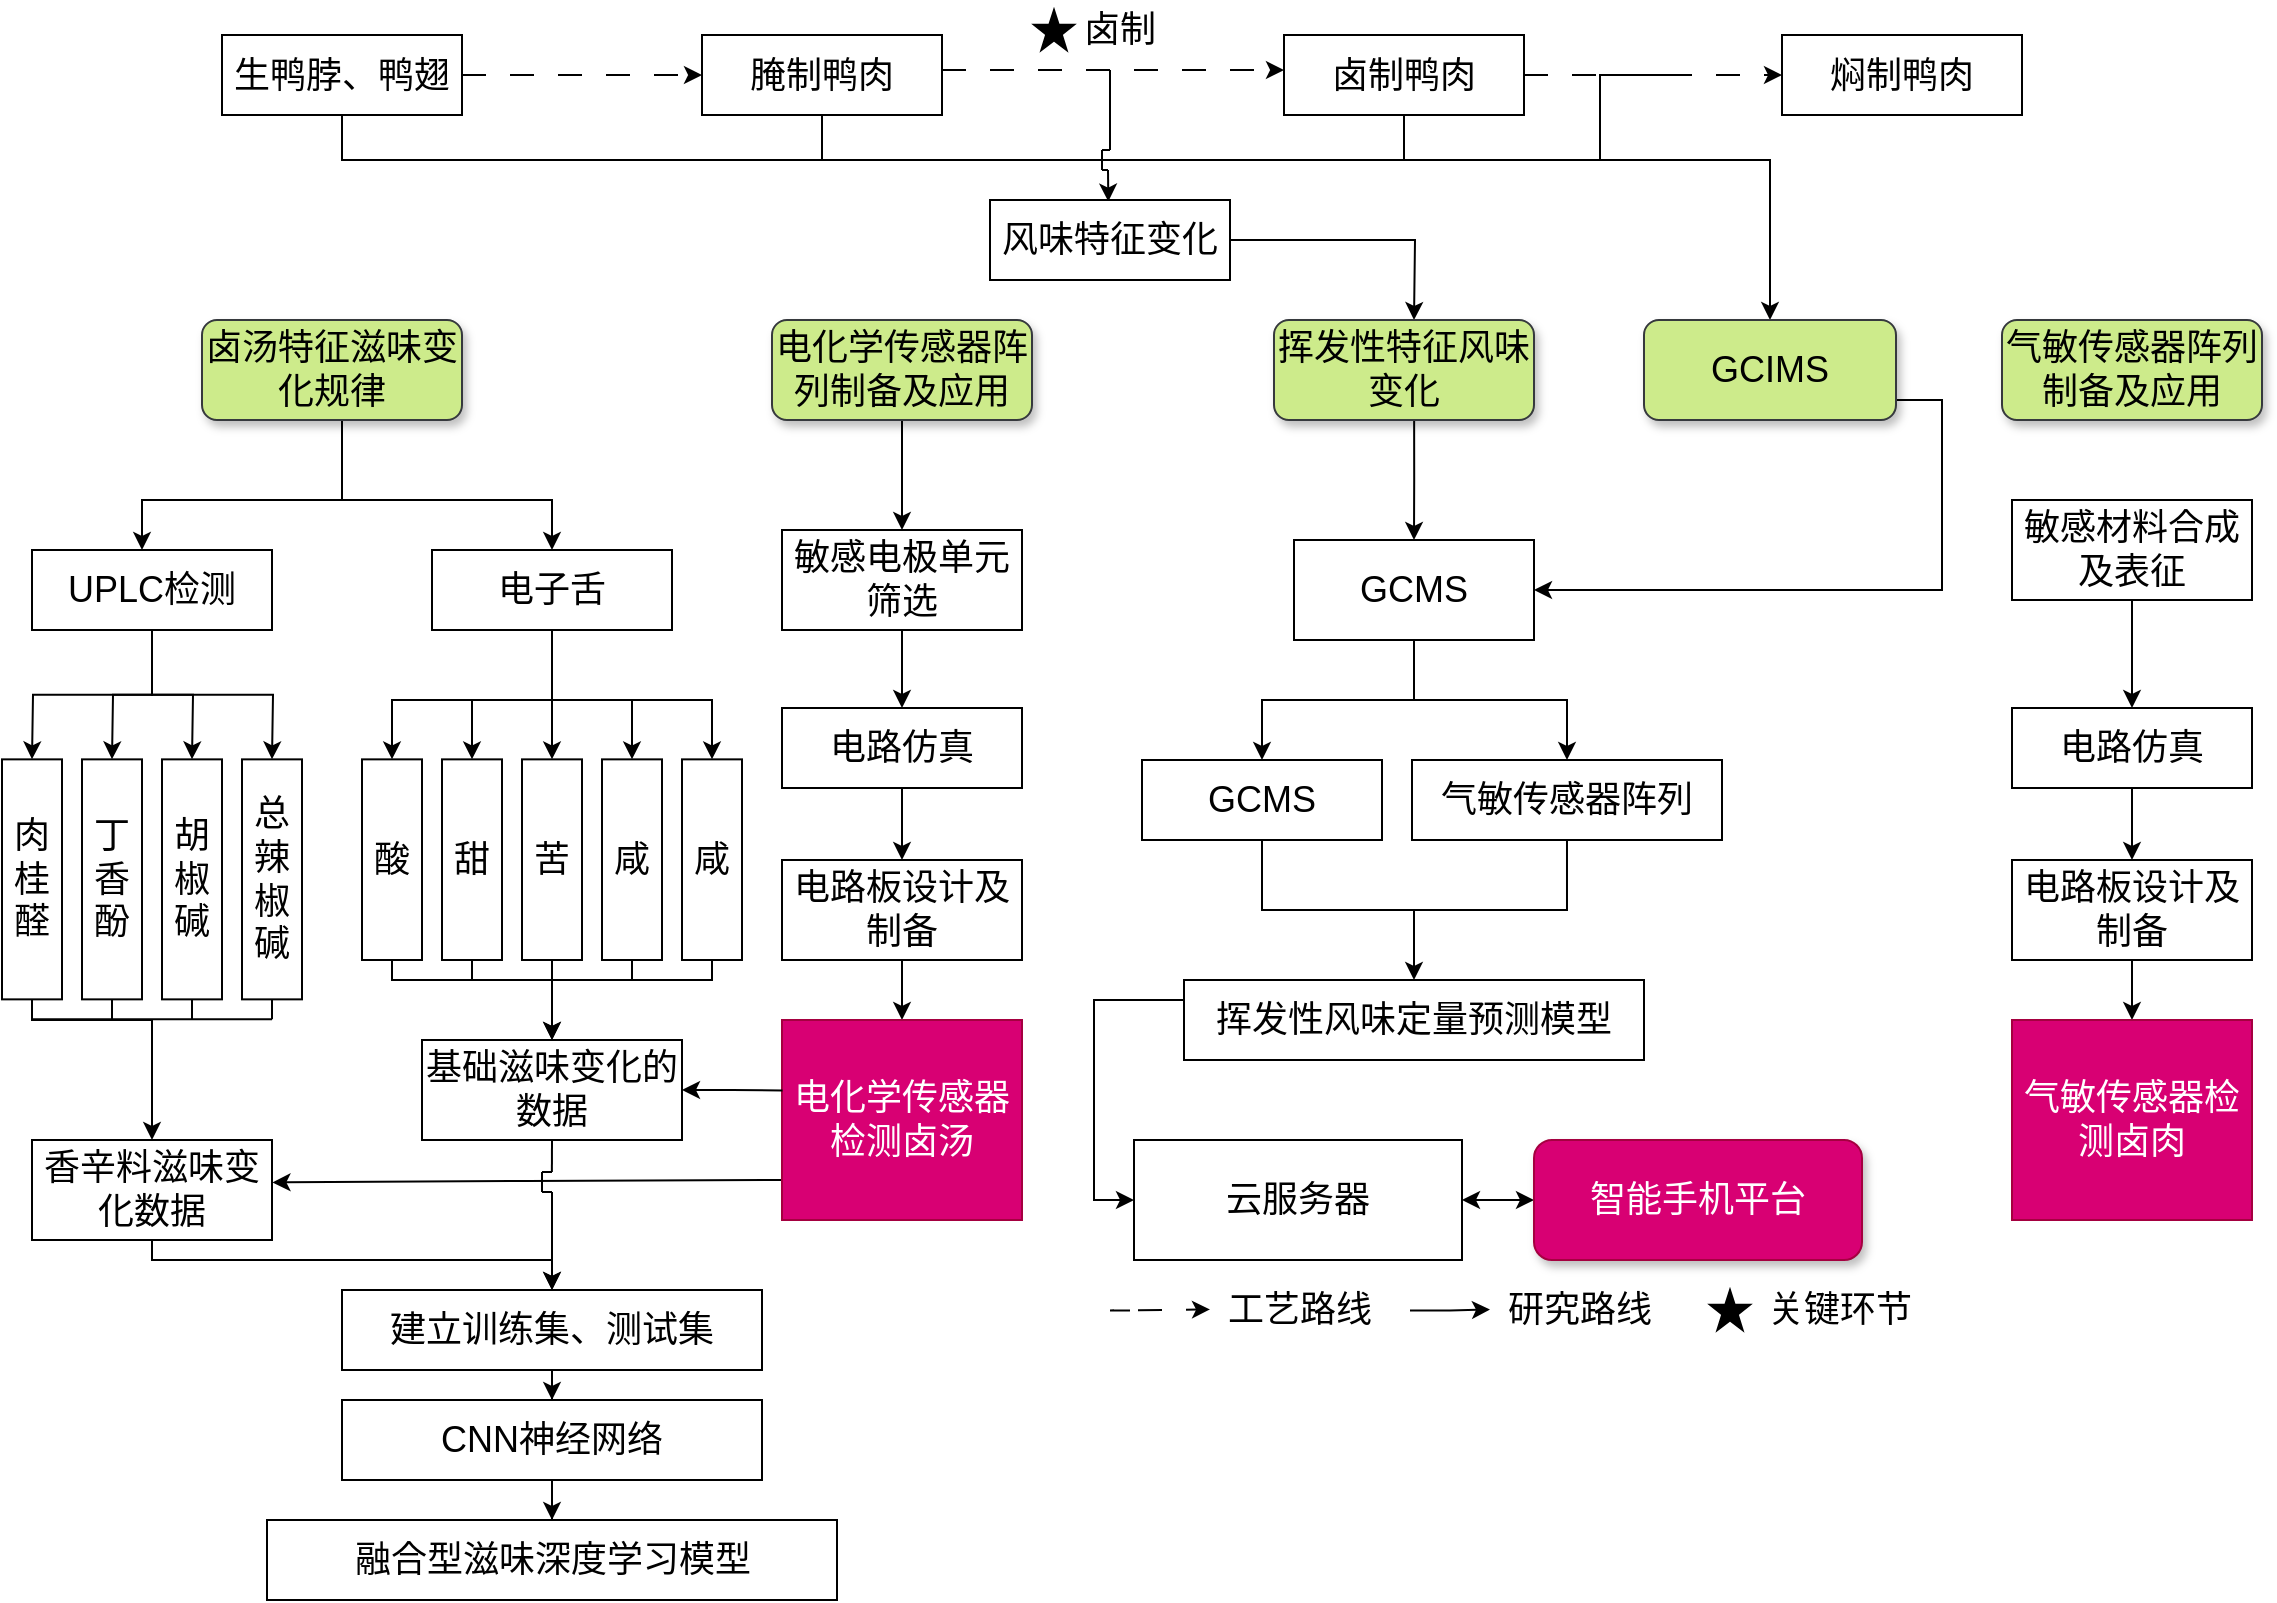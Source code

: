 <mxfile version="22.1.11" type="github">
  <diagram name="Page-1" id="tfuzhllJTT45AtUf2vew">
    <mxGraphModel dx="1592" dy="895" grid="1" gridSize="10" guides="1" tooltips="1" connect="1" arrows="1" fold="1" page="1" pageScale="1" pageWidth="1169" pageHeight="827" math="0" shadow="0">
      <root>
        <mxCell id="0" />
        <mxCell id="1" parent="0" />
        <mxCell id="FVwCDYh0nOwrm6psJOgy-3" value="" style="edgeStyle=orthogonalEdgeStyle;rounded=0;orthogonalLoop=1;jettySize=auto;html=1;dashed=1;dashPattern=12 12;" parent="1" source="FVwCDYh0nOwrm6psJOgy-1" target="FVwCDYh0nOwrm6psJOgy-2" edge="1">
          <mxGeometry relative="1" as="geometry" />
        </mxCell>
        <mxCell id="FVwCDYh0nOwrm6psJOgy-47" style="edgeStyle=orthogonalEdgeStyle;rounded=0;orthogonalLoop=1;jettySize=auto;html=1;entryX=0.5;entryY=0;entryDx=0;entryDy=0;" parent="1" source="FVwCDYh0nOwrm6psJOgy-1" target="FVwCDYh0nOwrm6psJOgy-46" edge="1">
          <mxGeometry relative="1" as="geometry">
            <mxPoint x="900" y="140" as="targetPoint" />
            <Array as="points">
              <mxPoint x="260" y="90" />
              <mxPoint x="900" y="90" />
            </Array>
          </mxGeometry>
        </mxCell>
        <mxCell id="FVwCDYh0nOwrm6psJOgy-1" value="&lt;font style=&quot;font-size: 18px;&quot;&gt;生鸭脖、鸭翅&lt;/font&gt;" style="rounded=0;whiteSpace=wrap;html=1;" parent="1" vertex="1">
          <mxGeometry x="120" y="27.5" width="120" height="40" as="geometry" />
        </mxCell>
        <mxCell id="FVwCDYh0nOwrm6psJOgy-5" value="" style="edgeStyle=orthogonalEdgeStyle;rounded=0;orthogonalLoop=1;jettySize=auto;html=1;dashed=1;dashPattern=12 12;" parent="1" source="FVwCDYh0nOwrm6psJOgy-2" target="FVwCDYh0nOwrm6psJOgy-4" edge="1">
          <mxGeometry relative="1" as="geometry">
            <Array as="points">
              <mxPoint x="554" y="45" />
              <mxPoint x="554" y="45" />
            </Array>
          </mxGeometry>
        </mxCell>
        <mxCell id="FVwCDYh0nOwrm6psJOgy-48" style="edgeStyle=orthogonalEdgeStyle;rounded=0;orthogonalLoop=1;jettySize=auto;html=1;endArrow=none;endFill=0;" parent="1" source="FVwCDYh0nOwrm6psJOgy-2" edge="1">
          <mxGeometry relative="1" as="geometry">
            <mxPoint x="460" y="90" as="targetPoint" />
            <Array as="points">
              <mxPoint x="420" y="90" />
            </Array>
          </mxGeometry>
        </mxCell>
        <mxCell id="FVwCDYh0nOwrm6psJOgy-2" value="&lt;font style=&quot;font-size: 18px;&quot;&gt;腌制鸭肉&lt;/font&gt;" style="whiteSpace=wrap;html=1;rounded=0;" parent="1" vertex="1">
          <mxGeometry x="360" y="27.5" width="120" height="40" as="geometry" />
        </mxCell>
        <mxCell id="FVwCDYh0nOwrm6psJOgy-7" value="" style="edgeStyle=orthogonalEdgeStyle;rounded=0;orthogonalLoop=1;jettySize=auto;html=1;dashed=1;dashPattern=12 12;" parent="1" source="FVwCDYh0nOwrm6psJOgy-4" target="FVwCDYh0nOwrm6psJOgy-6" edge="1">
          <mxGeometry relative="1" as="geometry" />
        </mxCell>
        <mxCell id="FVwCDYh0nOwrm6psJOgy-49" style="edgeStyle=orthogonalEdgeStyle;rounded=0;orthogonalLoop=1;jettySize=auto;html=1;endArrow=none;endFill=0;" parent="1" source="FVwCDYh0nOwrm6psJOgy-4" edge="1">
          <mxGeometry relative="1" as="geometry">
            <mxPoint x="658.0" y="90" as="targetPoint" />
            <Array as="points">
              <mxPoint x="711" y="90" />
            </Array>
          </mxGeometry>
        </mxCell>
        <mxCell id="FVwCDYh0nOwrm6psJOgy-4" value="&lt;font style=&quot;font-size: 18px;&quot;&gt;卤制鸭肉&lt;/font&gt;" style="whiteSpace=wrap;html=1;rounded=0;" parent="1" vertex="1">
          <mxGeometry x="651" y="27.5" width="120" height="40" as="geometry" />
        </mxCell>
        <mxCell id="FVwCDYh0nOwrm6psJOgy-51" style="edgeStyle=orthogonalEdgeStyle;rounded=0;orthogonalLoop=1;jettySize=auto;html=1;endArrow=none;endFill=0;" parent="1" edge="1">
          <mxGeometry relative="1" as="geometry">
            <mxPoint x="808" y="90" as="targetPoint" />
            <mxPoint x="844" y="47.5" as="sourcePoint" />
            <Array as="points">
              <mxPoint x="809" y="48" />
              <mxPoint x="809" y="90" />
            </Array>
          </mxGeometry>
        </mxCell>
        <mxCell id="FVwCDYh0nOwrm6psJOgy-6" value="&lt;font style=&quot;font-size: 18px;&quot;&gt;焖制鸭肉&lt;/font&gt;" style="whiteSpace=wrap;html=1;rounded=0;" parent="1" vertex="1">
          <mxGeometry x="900" y="27.5" width="120" height="40" as="geometry" />
        </mxCell>
        <mxCell id="FVwCDYh0nOwrm6psJOgy-8" value="" style="edgeStyle=orthogonalEdgeStyle;rounded=0;orthogonalLoop=1;jettySize=auto;html=1;dashed=1;dashPattern=12 12;" parent="1" edge="1">
          <mxGeometry relative="1" as="geometry">
            <mxPoint x="574" y="665.23" as="sourcePoint" />
            <mxPoint x="614" y="664.73" as="targetPoint" />
            <Array as="points">
              <mxPoint x="564" y="664.73" />
              <mxPoint x="564" y="664.73" />
            </Array>
          </mxGeometry>
        </mxCell>
        <mxCell id="FVwCDYh0nOwrm6psJOgy-9" value="&lt;font style=&quot;font-size: 18px;&quot;&gt;工艺路线&lt;/font&gt;" style="text;strokeColor=none;align=center;fillColor=none;html=1;verticalAlign=middle;whiteSpace=wrap;rounded=0;" parent="1" vertex="1">
          <mxGeometry x="614" y="650" width="90" height="30" as="geometry" />
        </mxCell>
        <mxCell id="FVwCDYh0nOwrm6psJOgy-10" value="" style="edgeStyle=orthogonalEdgeStyle;rounded=0;orthogonalLoop=1;jettySize=auto;html=1;" parent="1" edge="1">
          <mxGeometry relative="1" as="geometry">
            <mxPoint x="714" y="665.23" as="sourcePoint" />
            <mxPoint x="754" y="664.73" as="targetPoint" />
            <Array as="points">
              <mxPoint x="734" y="664.98" />
            </Array>
          </mxGeometry>
        </mxCell>
        <mxCell id="FVwCDYh0nOwrm6psJOgy-11" value="&lt;font style=&quot;font-size: 18px;&quot;&gt;研究路线&lt;/font&gt;" style="text;strokeColor=none;align=center;fillColor=none;html=1;verticalAlign=middle;whiteSpace=wrap;rounded=0;" parent="1" vertex="1">
          <mxGeometry x="754" y="650" width="90" height="30" as="geometry" />
        </mxCell>
        <mxCell id="FVwCDYh0nOwrm6psJOgy-13" value="&lt;font style=&quot;font-size: 18px;&quot;&gt;关键环节&lt;/font&gt;" style="text;strokeColor=none;align=center;fillColor=none;html=1;verticalAlign=middle;whiteSpace=wrap;rounded=0;" parent="1" vertex="1">
          <mxGeometry x="884" y="650" width="90" height="30" as="geometry" />
        </mxCell>
        <mxCell id="FVwCDYh0nOwrm6psJOgy-14" value="" style="verticalLabelPosition=bottom;verticalAlign=top;html=1;shape=mxgraph.basic.star;fillColor=#000000;" parent="1" vertex="1">
          <mxGeometry x="864" y="655" width="20" height="20" as="geometry" />
        </mxCell>
        <mxCell id="FVwCDYh0nOwrm6psJOgy-15" value="" style="verticalLabelPosition=bottom;verticalAlign=top;html=1;shape=mxgraph.basic.star;fillColor=#000000;" parent="1" vertex="1">
          <mxGeometry x="526" y="15" width="20" height="20" as="geometry" />
        </mxCell>
        <mxCell id="FVwCDYh0nOwrm6psJOgy-16" value="&lt;span style=&quot;font-size: 18px;&quot;&gt;卤制&lt;/span&gt;" style="text;align=center;html=1;verticalAlign=middle;whiteSpace=wrap;rounded=0;" parent="1" vertex="1">
          <mxGeometry x="546" y="10" width="46" height="30" as="geometry" />
        </mxCell>
        <mxCell id="FVwCDYh0nOwrm6psJOgy-18" value="" style="endArrow=classic;html=1;rounded=0;jumpSize=12;entryX=0.493;entryY=0.02;entryDx=0;entryDy=0;entryPerimeter=0;" parent="1" edge="1" target="FVwCDYh0nOwrm6psJOgy-19">
          <mxGeometry width="50" height="50" relative="1" as="geometry">
            <mxPoint x="563" y="95" as="sourcePoint" />
            <mxPoint x="563" y="120" as="targetPoint" />
          </mxGeometry>
        </mxCell>
        <mxCell id="FVwCDYh0nOwrm6psJOgy-21" style="edgeStyle=orthogonalEdgeStyle;rounded=0;orthogonalLoop=1;jettySize=auto;html=1;" parent="1" source="FVwCDYh0nOwrm6psJOgy-19" edge="1">
          <mxGeometry relative="1" as="geometry">
            <mxPoint x="716" y="170" as="targetPoint" />
          </mxGeometry>
        </mxCell>
        <mxCell id="FVwCDYh0nOwrm6psJOgy-19" value="&lt;span style=&quot;font-size: 18px;&quot;&gt;风味特征变化&lt;/span&gt;" style="whiteSpace=wrap;html=1;rounded=0;" parent="1" vertex="1">
          <mxGeometry x="504" y="110" width="120" height="40" as="geometry" />
        </mxCell>
        <mxCell id="FVwCDYh0nOwrm6psJOgy-24" style="edgeStyle=orthogonalEdgeStyle;rounded=0;orthogonalLoop=1;jettySize=auto;html=1;" parent="1" target="FVwCDYh0nOwrm6psJOgy-26" edge="1">
          <mxGeometry relative="1" as="geometry">
            <mxPoint x="80" y="299.68" as="targetPoint" />
            <Array as="points">
              <mxPoint x="180" y="220" />
              <mxPoint x="180" y="260" />
              <mxPoint x="80" y="260" />
            </Array>
            <mxPoint x="200" y="220" as="sourcePoint" />
          </mxGeometry>
        </mxCell>
        <mxCell id="xyNp4E9_5skIMut7RiBI-2" style="edgeStyle=orthogonalEdgeStyle;rounded=0;orthogonalLoop=1;jettySize=auto;html=1;entryX=0.5;entryY=0;entryDx=0;entryDy=0;" edge="1" parent="1" target="xyNp4E9_5skIMut7RiBI-1">
          <mxGeometry relative="1" as="geometry">
            <mxPoint x="180" y="219.99" as="sourcePoint" />
            <mxPoint x="285" y="299.67" as="targetPoint" />
            <Array as="points">
              <mxPoint x="180" y="260" />
              <mxPoint x="285" y="260" />
            </Array>
          </mxGeometry>
        </mxCell>
        <mxCell id="FVwCDYh0nOwrm6psJOgy-22" value="&lt;span style=&quot;font-size: 18px;&quot;&gt;卤汤特征滋味变化规律&lt;/span&gt;" style="whiteSpace=wrap;html=1;rounded=1;labelBackgroundColor=none;fillColor=#cdeb8b;strokeColor=#36393d;gradientColor=none;gradientDirection=north;glass=0;shadow=1;" parent="1" vertex="1">
          <mxGeometry x="110" y="170" width="130" height="50" as="geometry" />
        </mxCell>
        <mxCell id="FVwCDYh0nOwrm6psJOgy-55" style="edgeStyle=orthogonalEdgeStyle;rounded=0;orthogonalLoop=1;jettySize=auto;html=1;entryX=0.5;entryY=0;entryDx=0;entryDy=0;exitX=0.539;exitY=1.009;exitDx=0;exitDy=0;exitPerimeter=0;" parent="1" source="xyNp4E9_5skIMut7RiBI-55" target="FVwCDYh0nOwrm6psJOgy-53" edge="1">
          <mxGeometry relative="1" as="geometry">
            <mxPoint x="716.0" y="230.0" as="sourcePoint" />
          </mxGeometry>
        </mxCell>
        <mxCell id="FVwCDYh0nOwrm6psJOgy-27" style="edgeStyle=orthogonalEdgeStyle;rounded=0;orthogonalLoop=1;jettySize=auto;html=1;" parent="1" source="FVwCDYh0nOwrm6psJOgy-26" edge="1">
          <mxGeometry relative="1" as="geometry">
            <mxPoint x="25" y="389.68" as="targetPoint" />
          </mxGeometry>
        </mxCell>
        <mxCell id="FVwCDYh0nOwrm6psJOgy-28" style="edgeStyle=orthogonalEdgeStyle;rounded=0;orthogonalLoop=1;jettySize=auto;html=1;" parent="1" source="FVwCDYh0nOwrm6psJOgy-26" edge="1">
          <mxGeometry relative="1" as="geometry">
            <mxPoint x="65" y="389.68" as="targetPoint" />
          </mxGeometry>
        </mxCell>
        <mxCell id="FVwCDYh0nOwrm6psJOgy-29" style="edgeStyle=orthogonalEdgeStyle;rounded=0;orthogonalLoop=1;jettySize=auto;html=1;" parent="1" source="FVwCDYh0nOwrm6psJOgy-26" edge="1">
          <mxGeometry relative="1" as="geometry">
            <mxPoint x="105" y="389.68" as="targetPoint" />
          </mxGeometry>
        </mxCell>
        <mxCell id="FVwCDYh0nOwrm6psJOgy-30" style="edgeStyle=orthogonalEdgeStyle;rounded=0;orthogonalLoop=1;jettySize=auto;html=1;" parent="1" source="FVwCDYh0nOwrm6psJOgy-26" edge="1">
          <mxGeometry relative="1" as="geometry">
            <mxPoint x="145" y="389.68" as="targetPoint" />
          </mxGeometry>
        </mxCell>
        <mxCell id="FVwCDYh0nOwrm6psJOgy-26" value="&lt;span style=&quot;font-size: 18px;&quot;&gt;UPLC检测&lt;/span&gt;" style="whiteSpace=wrap;html=1;rounded=0;" parent="1" vertex="1">
          <mxGeometry x="25" y="285" width="120" height="40" as="geometry" />
        </mxCell>
        <mxCell id="FVwCDYh0nOwrm6psJOgy-36" style="edgeStyle=orthogonalEdgeStyle;rounded=0;orthogonalLoop=1;jettySize=auto;html=1;endArrow=none;endFill=0;" parent="1" edge="1">
          <mxGeometry relative="1" as="geometry">
            <mxPoint x="25" y="519.68" as="targetPoint" />
            <mxPoint x="25" y="489.68" as="sourcePoint" />
          </mxGeometry>
        </mxCell>
        <mxCell id="xyNp4E9_5skIMut7RiBI-29" style="edgeStyle=orthogonalEdgeStyle;rounded=0;orthogonalLoop=1;jettySize=auto;html=1;entryX=0.5;entryY=0;entryDx=0;entryDy=0;" edge="1" parent="1" source="FVwCDYh0nOwrm6psJOgy-31" target="xyNp4E9_5skIMut7RiBI-26">
          <mxGeometry relative="1" as="geometry">
            <mxPoint x="90" y="589" as="targetPoint" />
            <Array as="points">
              <mxPoint x="25" y="520" />
              <mxPoint x="85" y="520" />
              <mxPoint x="85" y="580" />
              <mxPoint x="85" y="580" />
            </Array>
          </mxGeometry>
        </mxCell>
        <mxCell id="FVwCDYh0nOwrm6psJOgy-31" value="&lt;font style=&quot;font-size: 18px;&quot;&gt;肉桂醛&lt;/font&gt;" style="whiteSpace=wrap;html=1;rounded=0;fontSize=18;" parent="1" vertex="1">
          <mxGeometry x="10" y="389.68" width="30" height="120" as="geometry" />
        </mxCell>
        <mxCell id="FVwCDYh0nOwrm6psJOgy-37" style="edgeStyle=orthogonalEdgeStyle;rounded=0;orthogonalLoop=1;jettySize=auto;html=1;endArrow=none;endFill=0;" parent="1" edge="1">
          <mxGeometry relative="1" as="geometry">
            <mxPoint x="65" y="519.68" as="targetPoint" />
            <mxPoint x="65" y="489.68" as="sourcePoint" />
          </mxGeometry>
        </mxCell>
        <mxCell id="FVwCDYh0nOwrm6psJOgy-32" value="&lt;font style=&quot;font-size: 18px;&quot;&gt;丁香酚&lt;/font&gt;" style="whiteSpace=wrap;html=1;rounded=0;fontSize=18;" parent="1" vertex="1">
          <mxGeometry x="50" y="389.68" width="30" height="120" as="geometry" />
        </mxCell>
        <mxCell id="FVwCDYh0nOwrm6psJOgy-38" style="edgeStyle=orthogonalEdgeStyle;rounded=0;orthogonalLoop=1;jettySize=auto;html=1;endArrow=none;endFill=0;" parent="1" edge="1">
          <mxGeometry relative="1" as="geometry">
            <mxPoint x="105" y="519.68" as="targetPoint" />
            <mxPoint x="105" y="489.68" as="sourcePoint" />
          </mxGeometry>
        </mxCell>
        <mxCell id="FVwCDYh0nOwrm6psJOgy-33" value="&lt;font style=&quot;font-size: 18px;&quot;&gt;胡椒碱&lt;/font&gt;" style="whiteSpace=wrap;html=1;rounded=0;fontSize=18;" parent="1" vertex="1">
          <mxGeometry x="90" y="389.68" width="30" height="120" as="geometry" />
        </mxCell>
        <mxCell id="FVwCDYh0nOwrm6psJOgy-39" style="edgeStyle=orthogonalEdgeStyle;rounded=0;orthogonalLoop=1;jettySize=auto;html=1;endArrow=none;endFill=0;" parent="1" edge="1">
          <mxGeometry relative="1" as="geometry">
            <mxPoint x="145" y="519.68" as="targetPoint" />
            <mxPoint x="145" y="489.68" as="sourcePoint" />
          </mxGeometry>
        </mxCell>
        <mxCell id="FVwCDYh0nOwrm6psJOgy-34" value="&lt;font style=&quot;font-size: 18px;&quot;&gt;总辣椒碱&lt;/font&gt;" style="whiteSpace=wrap;html=1;rounded=0;fontSize=18;" parent="1" vertex="1">
          <mxGeometry x="130" y="389.68" width="30" height="120" as="geometry" />
        </mxCell>
        <mxCell id="FVwCDYh0nOwrm6psJOgy-41" style="edgeStyle=orthogonalEdgeStyle;rounded=0;orthogonalLoop=1;jettySize=auto;html=1;endArrow=none;endFill=0;" parent="1" edge="1">
          <mxGeometry relative="1" as="geometry">
            <mxPoint x="145" y="519.68" as="targetPoint" />
            <mxPoint x="25" y="519.68" as="sourcePoint" />
          </mxGeometry>
        </mxCell>
        <mxCell id="xyNp4E9_5skIMut7RiBI-59" style="edgeStyle=orthogonalEdgeStyle;rounded=0;orthogonalLoop=1;jettySize=auto;html=1;entryX=0.5;entryY=0;entryDx=0;entryDy=0;" edge="1" parent="1" source="FVwCDYh0nOwrm6psJOgy-45" target="xyNp4E9_5skIMut7RiBI-58">
          <mxGeometry relative="1" as="geometry" />
        </mxCell>
        <mxCell id="FVwCDYh0nOwrm6psJOgy-45" value="&lt;span style=&quot;font-size: 18px;&quot;&gt;建立训练集、测试集&lt;/span&gt;" style="whiteSpace=wrap;html=1;rounded=0;" parent="1" vertex="1">
          <mxGeometry x="180" y="655" width="210" height="40" as="geometry" />
        </mxCell>
        <mxCell id="FVwCDYh0nOwrm6psJOgy-52" style="edgeStyle=orthogonalEdgeStyle;rounded=0;orthogonalLoop=1;jettySize=auto;html=1;entryX=1;entryY=0.5;entryDx=0;entryDy=0;" parent="1" source="FVwCDYh0nOwrm6psJOgy-46" target="FVwCDYh0nOwrm6psJOgy-53" edge="1">
          <mxGeometry relative="1" as="geometry">
            <mxPoint x="900" y="270" as="targetPoint" />
            <Array as="points">
              <mxPoint x="980" y="210" />
              <mxPoint x="980" y="305" />
            </Array>
          </mxGeometry>
        </mxCell>
        <mxCell id="FVwCDYh0nOwrm6psJOgy-46" value="&lt;span style=&quot;font-size: 18px;&quot;&gt;GCIMS&lt;/span&gt;" style="whiteSpace=wrap;html=1;rounded=1;fillColor=#cdeb8b;strokeColor=#36393d;shadow=1;gradientDirection=north;fillStyle=auto;" parent="1" vertex="1">
          <mxGeometry x="831" y="170" width="126" height="50" as="geometry" />
        </mxCell>
        <mxCell id="FVwCDYh0nOwrm6psJOgy-66" style="edgeStyle=orthogonalEdgeStyle;rounded=0;orthogonalLoop=1;jettySize=auto;html=1;entryX=0.5;entryY=0;entryDx=0;entryDy=0;" parent="1" source="FVwCDYh0nOwrm6psJOgy-53" target="FVwCDYh0nOwrm6psJOgy-56" edge="1">
          <mxGeometry relative="1" as="geometry" />
        </mxCell>
        <mxCell id="FVwCDYh0nOwrm6psJOgy-67" style="edgeStyle=orthogonalEdgeStyle;rounded=0;orthogonalLoop=1;jettySize=auto;html=1;" parent="1" source="FVwCDYh0nOwrm6psJOgy-53" target="FVwCDYh0nOwrm6psJOgy-57" edge="1">
          <mxGeometry relative="1" as="geometry" />
        </mxCell>
        <mxCell id="FVwCDYh0nOwrm6psJOgy-53" value="&lt;font style=&quot;font-size: 18px;&quot;&gt;GCMS&lt;/font&gt;" style="whiteSpace=wrap;html=1;rounded=0;" parent="1" vertex="1">
          <mxGeometry x="656" y="280" width="120" height="50" as="geometry" />
        </mxCell>
        <mxCell id="FVwCDYh0nOwrm6psJOgy-69" style="edgeStyle=orthogonalEdgeStyle;rounded=0;orthogonalLoop=1;jettySize=auto;html=1;entryX=0.5;entryY=0;entryDx=0;entryDy=0;" parent="1" source="FVwCDYh0nOwrm6psJOgy-56" target="FVwCDYh0nOwrm6psJOgy-68" edge="1">
          <mxGeometry relative="1" as="geometry" />
        </mxCell>
        <mxCell id="FVwCDYh0nOwrm6psJOgy-56" value="&lt;span style=&quot;font-size: 18px;&quot;&gt;GCMS&lt;/span&gt;" style="whiteSpace=wrap;html=1;rounded=0;" parent="1" vertex="1">
          <mxGeometry x="580" y="390" width="120" height="40" as="geometry" />
        </mxCell>
        <mxCell id="FVwCDYh0nOwrm6psJOgy-70" style="edgeStyle=orthogonalEdgeStyle;rounded=0;orthogonalLoop=1;jettySize=auto;html=1;endArrow=none;endFill=0;" parent="1" edge="1">
          <mxGeometry relative="1" as="geometry">
            <mxPoint x="792.497" y="410" as="sourcePoint" />
            <mxPoint x="716" y="465" as="targetPoint" />
            <Array as="points">
              <mxPoint x="793" y="465" />
            </Array>
          </mxGeometry>
        </mxCell>
        <mxCell id="FVwCDYh0nOwrm6psJOgy-57" value="&lt;span style=&quot;font-size: 18px;&quot;&gt;气敏传感器阵列&lt;/span&gt;" style="whiteSpace=wrap;html=1;rounded=0;" parent="1" vertex="1">
          <mxGeometry x="715" y="390" width="155" height="40" as="geometry" />
        </mxCell>
        <mxCell id="FVwCDYh0nOwrm6psJOgy-62" value="" style="endArrow=none;html=1;rounded=0;" parent="1" edge="1">
          <mxGeometry width="50" height="50" relative="1" as="geometry">
            <mxPoint x="560" y="95" as="sourcePoint" />
            <mxPoint x="563" y="95" as="targetPoint" />
          </mxGeometry>
        </mxCell>
        <mxCell id="FVwCDYh0nOwrm6psJOgy-63" value="" style="endArrow=none;html=1;rounded=0;" parent="1" edge="1">
          <mxGeometry width="50" height="50" relative="1" as="geometry">
            <mxPoint x="560" y="85" as="sourcePoint" />
            <mxPoint x="564" y="85" as="targetPoint" />
          </mxGeometry>
        </mxCell>
        <mxCell id="FVwCDYh0nOwrm6psJOgy-64" value="" style="endArrow=none;html=1;rounded=0;" parent="1" edge="1">
          <mxGeometry width="50" height="50" relative="1" as="geometry">
            <mxPoint x="560" y="95" as="sourcePoint" />
            <mxPoint x="560" y="85" as="targetPoint" />
          </mxGeometry>
        </mxCell>
        <mxCell id="FVwCDYh0nOwrm6psJOgy-65" value="" style="endArrow=none;html=1;rounded=0;" parent="1" edge="1">
          <mxGeometry width="50" height="50" relative="1" as="geometry">
            <mxPoint x="564" y="85" as="sourcePoint" />
            <mxPoint x="564" y="45" as="targetPoint" />
          </mxGeometry>
        </mxCell>
        <mxCell id="FVwCDYh0nOwrm6psJOgy-73" style="edgeStyle=orthogonalEdgeStyle;rounded=0;orthogonalLoop=1;jettySize=auto;html=1;entryX=0;entryY=0.5;entryDx=0;entryDy=0;" parent="1" source="FVwCDYh0nOwrm6psJOgy-68" target="FVwCDYh0nOwrm6psJOgy-71" edge="1">
          <mxGeometry relative="1" as="geometry">
            <Array as="points">
              <mxPoint x="556" y="510" />
              <mxPoint x="556" y="610" />
            </Array>
          </mxGeometry>
        </mxCell>
        <mxCell id="FVwCDYh0nOwrm6psJOgy-68" value="&lt;span style=&quot;font-size: 18px;&quot;&gt;挥发性风味定量预测模型&lt;/span&gt;" style="whiteSpace=wrap;html=1;rounded=0;" parent="1" vertex="1">
          <mxGeometry x="601" y="500" width="230" height="40" as="geometry" />
        </mxCell>
        <mxCell id="FVwCDYh0nOwrm6psJOgy-75" style="edgeStyle=orthogonalEdgeStyle;rounded=0;orthogonalLoop=1;jettySize=auto;html=1;entryX=0;entryY=0.5;entryDx=0;entryDy=0;startArrow=classic;startFill=1;" parent="1" source="FVwCDYh0nOwrm6psJOgy-71" target="FVwCDYh0nOwrm6psJOgy-72" edge="1">
          <mxGeometry relative="1" as="geometry" />
        </mxCell>
        <mxCell id="FVwCDYh0nOwrm6psJOgy-71" value="&lt;span style=&quot;font-size: 18px;&quot;&gt;云服务器&lt;/span&gt;" style="whiteSpace=wrap;html=1;rounded=0;" parent="1" vertex="1">
          <mxGeometry x="576" y="580" width="164" height="60" as="geometry" />
        </mxCell>
        <mxCell id="FVwCDYh0nOwrm6psJOgy-72" value="&lt;span style=&quot;font-size: 18px;&quot;&gt;智能手机平台&lt;/span&gt;" style="whiteSpace=wrap;html=1;rounded=1;fillColor=#d80073;strokeColor=#A50040;shadow=1;fontColor=#ffffff;" parent="1" vertex="1">
          <mxGeometry x="776" y="580" width="164" height="60" as="geometry" />
        </mxCell>
        <mxCell id="xyNp4E9_5skIMut7RiBI-7" value="" style="edgeStyle=orthogonalEdgeStyle;rounded=0;orthogonalLoop=1;jettySize=auto;html=1;" edge="1" parent="1" source="xyNp4E9_5skIMut7RiBI-1" target="xyNp4E9_5skIMut7RiBI-5">
          <mxGeometry relative="1" as="geometry" />
        </mxCell>
        <mxCell id="xyNp4E9_5skIMut7RiBI-9" style="edgeStyle=orthogonalEdgeStyle;rounded=0;orthogonalLoop=1;jettySize=auto;html=1;entryX=0.5;entryY=0;entryDx=0;entryDy=0;" edge="1" parent="1" source="xyNp4E9_5skIMut7RiBI-1" target="xyNp4E9_5skIMut7RiBI-4">
          <mxGeometry relative="1" as="geometry">
            <Array as="points">
              <mxPoint x="285" y="360" />
              <mxPoint x="245" y="360" />
            </Array>
          </mxGeometry>
        </mxCell>
        <mxCell id="xyNp4E9_5skIMut7RiBI-10" style="edgeStyle=orthogonalEdgeStyle;rounded=0;orthogonalLoop=1;jettySize=auto;html=1;entryX=0.5;entryY=0;entryDx=0;entryDy=0;" edge="1" parent="1" source="xyNp4E9_5skIMut7RiBI-1" target="xyNp4E9_5skIMut7RiBI-6">
          <mxGeometry relative="1" as="geometry">
            <Array as="points">
              <mxPoint x="285" y="360" />
              <mxPoint x="325" y="360" />
            </Array>
          </mxGeometry>
        </mxCell>
        <mxCell id="xyNp4E9_5skIMut7RiBI-13" style="edgeStyle=orthogonalEdgeStyle;rounded=0;orthogonalLoop=1;jettySize=auto;html=1;entryX=0.5;entryY=0;entryDx=0;entryDy=0;" edge="1" parent="1" source="xyNp4E9_5skIMut7RiBI-1" target="xyNp4E9_5skIMut7RiBI-11">
          <mxGeometry relative="1" as="geometry">
            <Array as="points">
              <mxPoint x="285" y="360" />
              <mxPoint x="365" y="360" />
            </Array>
          </mxGeometry>
        </mxCell>
        <mxCell id="xyNp4E9_5skIMut7RiBI-15" style="edgeStyle=orthogonalEdgeStyle;rounded=0;orthogonalLoop=1;jettySize=auto;html=1;" edge="1" parent="1" source="xyNp4E9_5skIMut7RiBI-1" target="xyNp4E9_5skIMut7RiBI-3">
          <mxGeometry relative="1" as="geometry">
            <Array as="points">
              <mxPoint x="285" y="360" />
              <mxPoint x="205" y="360" />
            </Array>
          </mxGeometry>
        </mxCell>
        <mxCell id="xyNp4E9_5skIMut7RiBI-1" value="&lt;span style=&quot;font-size: 18px;&quot;&gt;电子舌&lt;/span&gt;" style="whiteSpace=wrap;html=1;rounded=0;" vertex="1" parent="1">
          <mxGeometry x="225" y="285" width="120" height="40" as="geometry" />
        </mxCell>
        <mxCell id="xyNp4E9_5skIMut7RiBI-3" value="&lt;font style=&quot;font-size: 18px;&quot;&gt;酸&lt;/font&gt;" style="whiteSpace=wrap;html=1;rounded=0;fontSize=18;" vertex="1" parent="1">
          <mxGeometry x="190" y="389.68" width="30" height="100.32" as="geometry" />
        </mxCell>
        <mxCell id="xyNp4E9_5skIMut7RiBI-31" style="edgeStyle=orthogonalEdgeStyle;rounded=0;orthogonalLoop=1;jettySize=auto;html=1;endArrow=none;endFill=0;" edge="1" parent="1" source="xyNp4E9_5skIMut7RiBI-4">
          <mxGeometry relative="1" as="geometry">
            <mxPoint x="245" y="500" as="targetPoint" />
            <Array as="points">
              <mxPoint x="245" y="500" />
            </Array>
          </mxGeometry>
        </mxCell>
        <mxCell id="xyNp4E9_5skIMut7RiBI-4" value="&lt;font style=&quot;font-size: 18px;&quot;&gt;甜&lt;/font&gt;" style="whiteSpace=wrap;html=1;rounded=0;fontSize=18;" vertex="1" parent="1">
          <mxGeometry x="230" y="389.68" width="30" height="100.32" as="geometry" />
        </mxCell>
        <mxCell id="xyNp4E9_5skIMut7RiBI-32" style="edgeStyle=orthogonalEdgeStyle;rounded=0;orthogonalLoop=1;jettySize=auto;html=1;endArrow=none;endFill=0;" edge="1" parent="1" source="xyNp4E9_5skIMut7RiBI-5">
          <mxGeometry relative="1" as="geometry">
            <mxPoint x="285" y="500.0" as="targetPoint" />
            <Array as="points">
              <mxPoint x="285" y="500" />
            </Array>
          </mxGeometry>
        </mxCell>
        <mxCell id="xyNp4E9_5skIMut7RiBI-5" value="苦" style="whiteSpace=wrap;html=1;rounded=0;fontSize=18;" vertex="1" parent="1">
          <mxGeometry x="270" y="389.68" width="30" height="100.32" as="geometry" />
        </mxCell>
        <mxCell id="xyNp4E9_5skIMut7RiBI-35" style="edgeStyle=orthogonalEdgeStyle;rounded=0;orthogonalLoop=1;jettySize=auto;html=1;endArrow=none;endFill=0;" edge="1" parent="1" source="xyNp4E9_5skIMut7RiBI-6">
          <mxGeometry relative="1" as="geometry">
            <mxPoint x="325" y="500.0" as="targetPoint" />
            <Array as="points">
              <mxPoint x="325" y="500" />
            </Array>
          </mxGeometry>
        </mxCell>
        <mxCell id="xyNp4E9_5skIMut7RiBI-6" value="咸" style="whiteSpace=wrap;html=1;rounded=0;fontSize=18;" vertex="1" parent="1">
          <mxGeometry x="310" y="389.68" width="30" height="100.32" as="geometry" />
        </mxCell>
        <mxCell id="xyNp4E9_5skIMut7RiBI-34" style="edgeStyle=orthogonalEdgeStyle;rounded=0;orthogonalLoop=1;jettySize=auto;html=1;entryX=0.5;entryY=0;entryDx=0;entryDy=0;" edge="1" parent="1" source="xyNp4E9_5skIMut7RiBI-11" target="xyNp4E9_5skIMut7RiBI-27">
          <mxGeometry relative="1" as="geometry">
            <Array as="points">
              <mxPoint x="365" y="500" />
              <mxPoint x="285" y="500" />
            </Array>
          </mxGeometry>
        </mxCell>
        <mxCell id="xyNp4E9_5skIMut7RiBI-11" value="咸" style="whiteSpace=wrap;html=1;rounded=0;fontSize=18;" vertex="1" parent="1">
          <mxGeometry x="350" y="389.68" width="30" height="100.32" as="geometry" />
        </mxCell>
        <mxCell id="xyNp4E9_5skIMut7RiBI-37" style="edgeStyle=orthogonalEdgeStyle;rounded=0;orthogonalLoop=1;jettySize=auto;html=1;entryX=0.5;entryY=0;entryDx=0;entryDy=0;" edge="1" parent="1" source="xyNp4E9_5skIMut7RiBI-16" target="xyNp4E9_5skIMut7RiBI-17">
          <mxGeometry relative="1" as="geometry" />
        </mxCell>
        <mxCell id="xyNp4E9_5skIMut7RiBI-16" value="&lt;span style=&quot;font-size: 18px;&quot;&gt;电化学传感器阵列制备及应用&lt;/span&gt;" style="whiteSpace=wrap;html=1;rounded=1;labelBackgroundColor=none;fillColor=#cdeb8b;strokeColor=#36393d;gradientColor=none;gradientDirection=north;glass=0;shadow=1;" vertex="1" parent="1">
          <mxGeometry x="395" y="170" width="130" height="50" as="geometry" />
        </mxCell>
        <mxCell id="xyNp4E9_5skIMut7RiBI-38" style="edgeStyle=orthogonalEdgeStyle;rounded=0;orthogonalLoop=1;jettySize=auto;html=1;entryX=0.5;entryY=0;entryDx=0;entryDy=0;" edge="1" parent="1" source="xyNp4E9_5skIMut7RiBI-17" target="xyNp4E9_5skIMut7RiBI-18">
          <mxGeometry relative="1" as="geometry" />
        </mxCell>
        <mxCell id="xyNp4E9_5skIMut7RiBI-17" value="&lt;span style=&quot;font-size: 18px;&quot;&gt;敏感电极单元筛选&lt;/span&gt;" style="whiteSpace=wrap;html=1;rounded=0;flipV=1;flipH=1;" vertex="1" parent="1">
          <mxGeometry x="400" y="275" width="120" height="50" as="geometry" />
        </mxCell>
        <mxCell id="xyNp4E9_5skIMut7RiBI-39" style="edgeStyle=orthogonalEdgeStyle;rounded=0;orthogonalLoop=1;jettySize=auto;html=1;entryX=0.5;entryY=0;entryDx=0;entryDy=0;" edge="1" parent="1" source="xyNp4E9_5skIMut7RiBI-18" target="xyNp4E9_5skIMut7RiBI-19">
          <mxGeometry relative="1" as="geometry" />
        </mxCell>
        <mxCell id="xyNp4E9_5skIMut7RiBI-18" value="&lt;span style=&quot;font-size: 18px;&quot;&gt;电路仿真&lt;/span&gt;" style="whiteSpace=wrap;html=1;rounded=0;flipV=1;flipH=1;" vertex="1" parent="1">
          <mxGeometry x="400" y="364" width="120" height="40" as="geometry" />
        </mxCell>
        <mxCell id="xyNp4E9_5skIMut7RiBI-40" style="edgeStyle=orthogonalEdgeStyle;rounded=0;orthogonalLoop=1;jettySize=auto;html=1;" edge="1" parent="1" source="xyNp4E9_5skIMut7RiBI-19" target="xyNp4E9_5skIMut7RiBI-20">
          <mxGeometry relative="1" as="geometry" />
        </mxCell>
        <mxCell id="xyNp4E9_5skIMut7RiBI-19" value="&lt;span style=&quot;font-size: 18px;&quot;&gt;电路板设计及制备&lt;/span&gt;" style="whiteSpace=wrap;html=1;rounded=0;flipV=1;flipH=1;" vertex="1" parent="1">
          <mxGeometry x="400" y="440" width="120" height="50" as="geometry" />
        </mxCell>
        <mxCell id="xyNp4E9_5skIMut7RiBI-45" style="edgeStyle=orthogonalEdgeStyle;rounded=0;orthogonalLoop=1;jettySize=auto;html=1;entryX=1.002;entryY=0.424;entryDx=0;entryDy=0;entryPerimeter=0;" edge="1" parent="1" target="xyNp4E9_5skIMut7RiBI-26">
          <mxGeometry relative="1" as="geometry">
            <mxPoint x="400" y="600.0" as="sourcePoint" />
            <mxPoint x="145" y="639.97" as="targetPoint" />
          </mxGeometry>
        </mxCell>
        <mxCell id="xyNp4E9_5skIMut7RiBI-20" value="&lt;span style=&quot;font-size: 18px;&quot;&gt;电化学传感器检测卤汤&lt;/span&gt;" style="whiteSpace=wrap;html=1;rounded=0;flipV=1;flipH=1;fillColor=#d80073;fontColor=#ffffff;strokeColor=#A50040;" vertex="1" parent="1">
          <mxGeometry x="400" y="520" width="120" height="100" as="geometry" />
        </mxCell>
        <mxCell id="xyNp4E9_5skIMut7RiBI-56" style="edgeStyle=orthogonalEdgeStyle;rounded=0;orthogonalLoop=1;jettySize=auto;html=1;" edge="1" parent="1" source="xyNp4E9_5skIMut7RiBI-26" target="FVwCDYh0nOwrm6psJOgy-45">
          <mxGeometry relative="1" as="geometry">
            <Array as="points">
              <mxPoint x="85" y="640" />
              <mxPoint x="285" y="640" />
            </Array>
          </mxGeometry>
        </mxCell>
        <mxCell id="xyNp4E9_5skIMut7RiBI-26" value="&lt;span style=&quot;font-size: 18px;&quot;&gt;香辛料滋味变化数据&lt;/span&gt;" style="whiteSpace=wrap;html=1;rounded=0;" vertex="1" parent="1">
          <mxGeometry x="25" y="580" width="120" height="50" as="geometry" />
        </mxCell>
        <mxCell id="xyNp4E9_5skIMut7RiBI-27" value="&lt;span style=&quot;font-size: 18px;&quot;&gt;基础滋味变化的数据&lt;/span&gt;" style="whiteSpace=wrap;html=1;rounded=0;" vertex="1" parent="1">
          <mxGeometry x="220" y="530" width="130" height="50" as="geometry" />
        </mxCell>
        <mxCell id="xyNp4E9_5skIMut7RiBI-30" style="edgeStyle=orthogonalEdgeStyle;rounded=0;orthogonalLoop=1;jettySize=auto;html=1;entryX=0.5;entryY=0;entryDx=0;entryDy=0;" edge="1" parent="1" source="xyNp4E9_5skIMut7RiBI-3" target="xyNp4E9_5skIMut7RiBI-27">
          <mxGeometry relative="1" as="geometry">
            <Array as="points">
              <mxPoint x="205" y="500" />
              <mxPoint x="285" y="500" />
              <mxPoint x="285" y="510" />
              <mxPoint x="285" y="510" />
            </Array>
          </mxGeometry>
        </mxCell>
        <mxCell id="xyNp4E9_5skIMut7RiBI-43" style="edgeStyle=orthogonalEdgeStyle;rounded=0;orthogonalLoop=1;jettySize=auto;html=1;entryX=0.998;entryY=0.648;entryDx=0;entryDy=0;startArrow=classic;startFill=1;endArrow=none;endFill=0;entryPerimeter=0;" edge="1" parent="1" source="xyNp4E9_5skIMut7RiBI-27" target="xyNp4E9_5skIMut7RiBI-20">
          <mxGeometry relative="1" as="geometry">
            <Array as="points" />
          </mxGeometry>
        </mxCell>
        <mxCell id="xyNp4E9_5skIMut7RiBI-50" value="" style="edgeStyle=none;orthogonalLoop=1;jettySize=auto;html=1;rounded=0;endArrow=none;endFill=0;exitX=0.5;exitY=1;exitDx=0;exitDy=0;" edge="1" parent="1" source="xyNp4E9_5skIMut7RiBI-27">
          <mxGeometry width="80" relative="1" as="geometry">
            <mxPoint x="284.94" y="586" as="sourcePoint" />
            <mxPoint x="284.94" y="596" as="targetPoint" />
            <Array as="points" />
          </mxGeometry>
        </mxCell>
        <mxCell id="xyNp4E9_5skIMut7RiBI-51" value="" style="edgeStyle=none;orthogonalLoop=1;jettySize=auto;html=1;rounded=0;endArrow=none;endFill=0;" edge="1" parent="1">
          <mxGeometry width="80" relative="1" as="geometry">
            <mxPoint x="285" y="596" as="sourcePoint" />
            <mxPoint x="280" y="596" as="targetPoint" />
            <Array as="points" />
          </mxGeometry>
        </mxCell>
        <mxCell id="xyNp4E9_5skIMut7RiBI-52" value="" style="edgeStyle=none;orthogonalLoop=1;jettySize=auto;html=1;rounded=0;endArrow=none;endFill=0;" edge="1" parent="1">
          <mxGeometry width="80" relative="1" as="geometry">
            <mxPoint x="280" y="596" as="sourcePoint" />
            <mxPoint x="280" y="606" as="targetPoint" />
            <Array as="points" />
          </mxGeometry>
        </mxCell>
        <mxCell id="xyNp4E9_5skIMut7RiBI-53" value="" style="edgeStyle=none;orthogonalLoop=1;jettySize=auto;html=1;rounded=0;endArrow=none;endFill=0;" edge="1" parent="1">
          <mxGeometry width="80" relative="1" as="geometry">
            <mxPoint x="285" y="606" as="sourcePoint" />
            <mxPoint x="280" y="606" as="targetPoint" />
            <Array as="points" />
          </mxGeometry>
        </mxCell>
        <mxCell id="xyNp4E9_5skIMut7RiBI-54" value="" style="edgeStyle=none;orthogonalLoop=1;jettySize=auto;html=1;rounded=0;endArrow=classic;endFill=1;exitX=0.5;exitY=1;exitDx=0;exitDy=0;entryX=0.5;entryY=0;entryDx=0;entryDy=0;" edge="1" parent="1" target="FVwCDYh0nOwrm6psJOgy-45">
          <mxGeometry width="80" relative="1" as="geometry">
            <mxPoint x="285" y="606" as="sourcePoint" />
            <mxPoint x="285" y="655" as="targetPoint" />
            <Array as="points" />
          </mxGeometry>
        </mxCell>
        <mxCell id="xyNp4E9_5skIMut7RiBI-55" value="&lt;span style=&quot;font-size: 18px;&quot;&gt;挥发性特征风味变化&lt;/span&gt;" style="whiteSpace=wrap;html=1;rounded=1;labelBackgroundColor=none;fillColor=#cdeb8b;strokeColor=#36393d;gradientColor=none;gradientDirection=north;glass=0;shadow=1;" vertex="1" parent="1">
          <mxGeometry x="646" y="170" width="130" height="50" as="geometry" />
        </mxCell>
        <mxCell id="xyNp4E9_5skIMut7RiBI-57" value="&lt;span style=&quot;font-size: 18px;&quot;&gt;融合型滋味深度学习模型&lt;/span&gt;" style="whiteSpace=wrap;html=1;rounded=0;" vertex="1" parent="1">
          <mxGeometry x="142.5" y="770" width="285" height="40" as="geometry" />
        </mxCell>
        <mxCell id="xyNp4E9_5skIMut7RiBI-60" style="edgeStyle=orthogonalEdgeStyle;rounded=0;orthogonalLoop=1;jettySize=auto;html=1;entryX=0.5;entryY=0;entryDx=0;entryDy=0;" edge="1" parent="1" source="xyNp4E9_5skIMut7RiBI-58" target="xyNp4E9_5skIMut7RiBI-57">
          <mxGeometry relative="1" as="geometry" />
        </mxCell>
        <mxCell id="xyNp4E9_5skIMut7RiBI-58" value="&lt;span style=&quot;font-size: 18px;&quot;&gt;CNN神经网络&lt;/span&gt;" style="whiteSpace=wrap;html=1;rounded=0;" vertex="1" parent="1">
          <mxGeometry x="180" y="710" width="210" height="40" as="geometry" />
        </mxCell>
        <mxCell id="xyNp4E9_5skIMut7RiBI-61" value="&lt;font style=&quot;font-size: 18px;&quot;&gt;气敏传感器阵列制备及应用&lt;/font&gt;" style="whiteSpace=wrap;html=1;rounded=1;labelBackgroundColor=none;fillColor=#cdeb8b;strokeColor=#36393d;gradientColor=none;gradientDirection=north;glass=0;shadow=1;" vertex="1" parent="1">
          <mxGeometry x="1010" y="170" width="130" height="50" as="geometry" />
        </mxCell>
        <mxCell id="xyNp4E9_5skIMut7RiBI-62" style="edgeStyle=orthogonalEdgeStyle;rounded=0;orthogonalLoop=1;jettySize=auto;html=1;entryX=0.5;entryY=0;entryDx=0;entryDy=0;" edge="1" parent="1" source="xyNp4E9_5skIMut7RiBI-63" target="xyNp4E9_5skIMut7RiBI-65">
          <mxGeometry relative="1" as="geometry" />
        </mxCell>
        <mxCell id="xyNp4E9_5skIMut7RiBI-63" value="&lt;span style=&quot;font-size: 18px;&quot;&gt;敏感材料合成及表征&lt;/span&gt;" style="whiteSpace=wrap;html=1;rounded=0;flipV=1;flipH=1;" vertex="1" parent="1">
          <mxGeometry x="1015" y="260" width="120" height="50" as="geometry" />
        </mxCell>
        <mxCell id="xyNp4E9_5skIMut7RiBI-64" style="edgeStyle=orthogonalEdgeStyle;rounded=0;orthogonalLoop=1;jettySize=auto;html=1;entryX=0.5;entryY=0;entryDx=0;entryDy=0;" edge="1" parent="1" source="xyNp4E9_5skIMut7RiBI-65" target="xyNp4E9_5skIMut7RiBI-67">
          <mxGeometry relative="1" as="geometry" />
        </mxCell>
        <mxCell id="xyNp4E9_5skIMut7RiBI-65" value="&lt;span style=&quot;font-size: 18px;&quot;&gt;电路仿真&lt;/span&gt;" style="whiteSpace=wrap;html=1;rounded=0;flipV=1;flipH=1;" vertex="1" parent="1">
          <mxGeometry x="1015" y="364" width="120" height="40" as="geometry" />
        </mxCell>
        <mxCell id="xyNp4E9_5skIMut7RiBI-66" style="edgeStyle=orthogonalEdgeStyle;rounded=0;orthogonalLoop=1;jettySize=auto;html=1;" edge="1" parent="1" source="xyNp4E9_5skIMut7RiBI-67" target="xyNp4E9_5skIMut7RiBI-68">
          <mxGeometry relative="1" as="geometry" />
        </mxCell>
        <mxCell id="xyNp4E9_5skIMut7RiBI-67" value="&lt;span style=&quot;font-size: 18px;&quot;&gt;电路板设计及制备&lt;/span&gt;" style="whiteSpace=wrap;html=1;rounded=0;flipV=1;flipH=1;" vertex="1" parent="1">
          <mxGeometry x="1015" y="440" width="120" height="50" as="geometry" />
        </mxCell>
        <mxCell id="xyNp4E9_5skIMut7RiBI-68" value="&lt;span style=&quot;font-size: 18px;&quot;&gt;气敏传感器检测卤肉&lt;/span&gt;" style="whiteSpace=wrap;html=1;rounded=0;flipV=1;flipH=1;fillColor=#d80073;fontColor=#ffffff;strokeColor=#A50040;" vertex="1" parent="1">
          <mxGeometry x="1015" y="520" width="120" height="100" as="geometry" />
        </mxCell>
      </root>
    </mxGraphModel>
  </diagram>
</mxfile>
